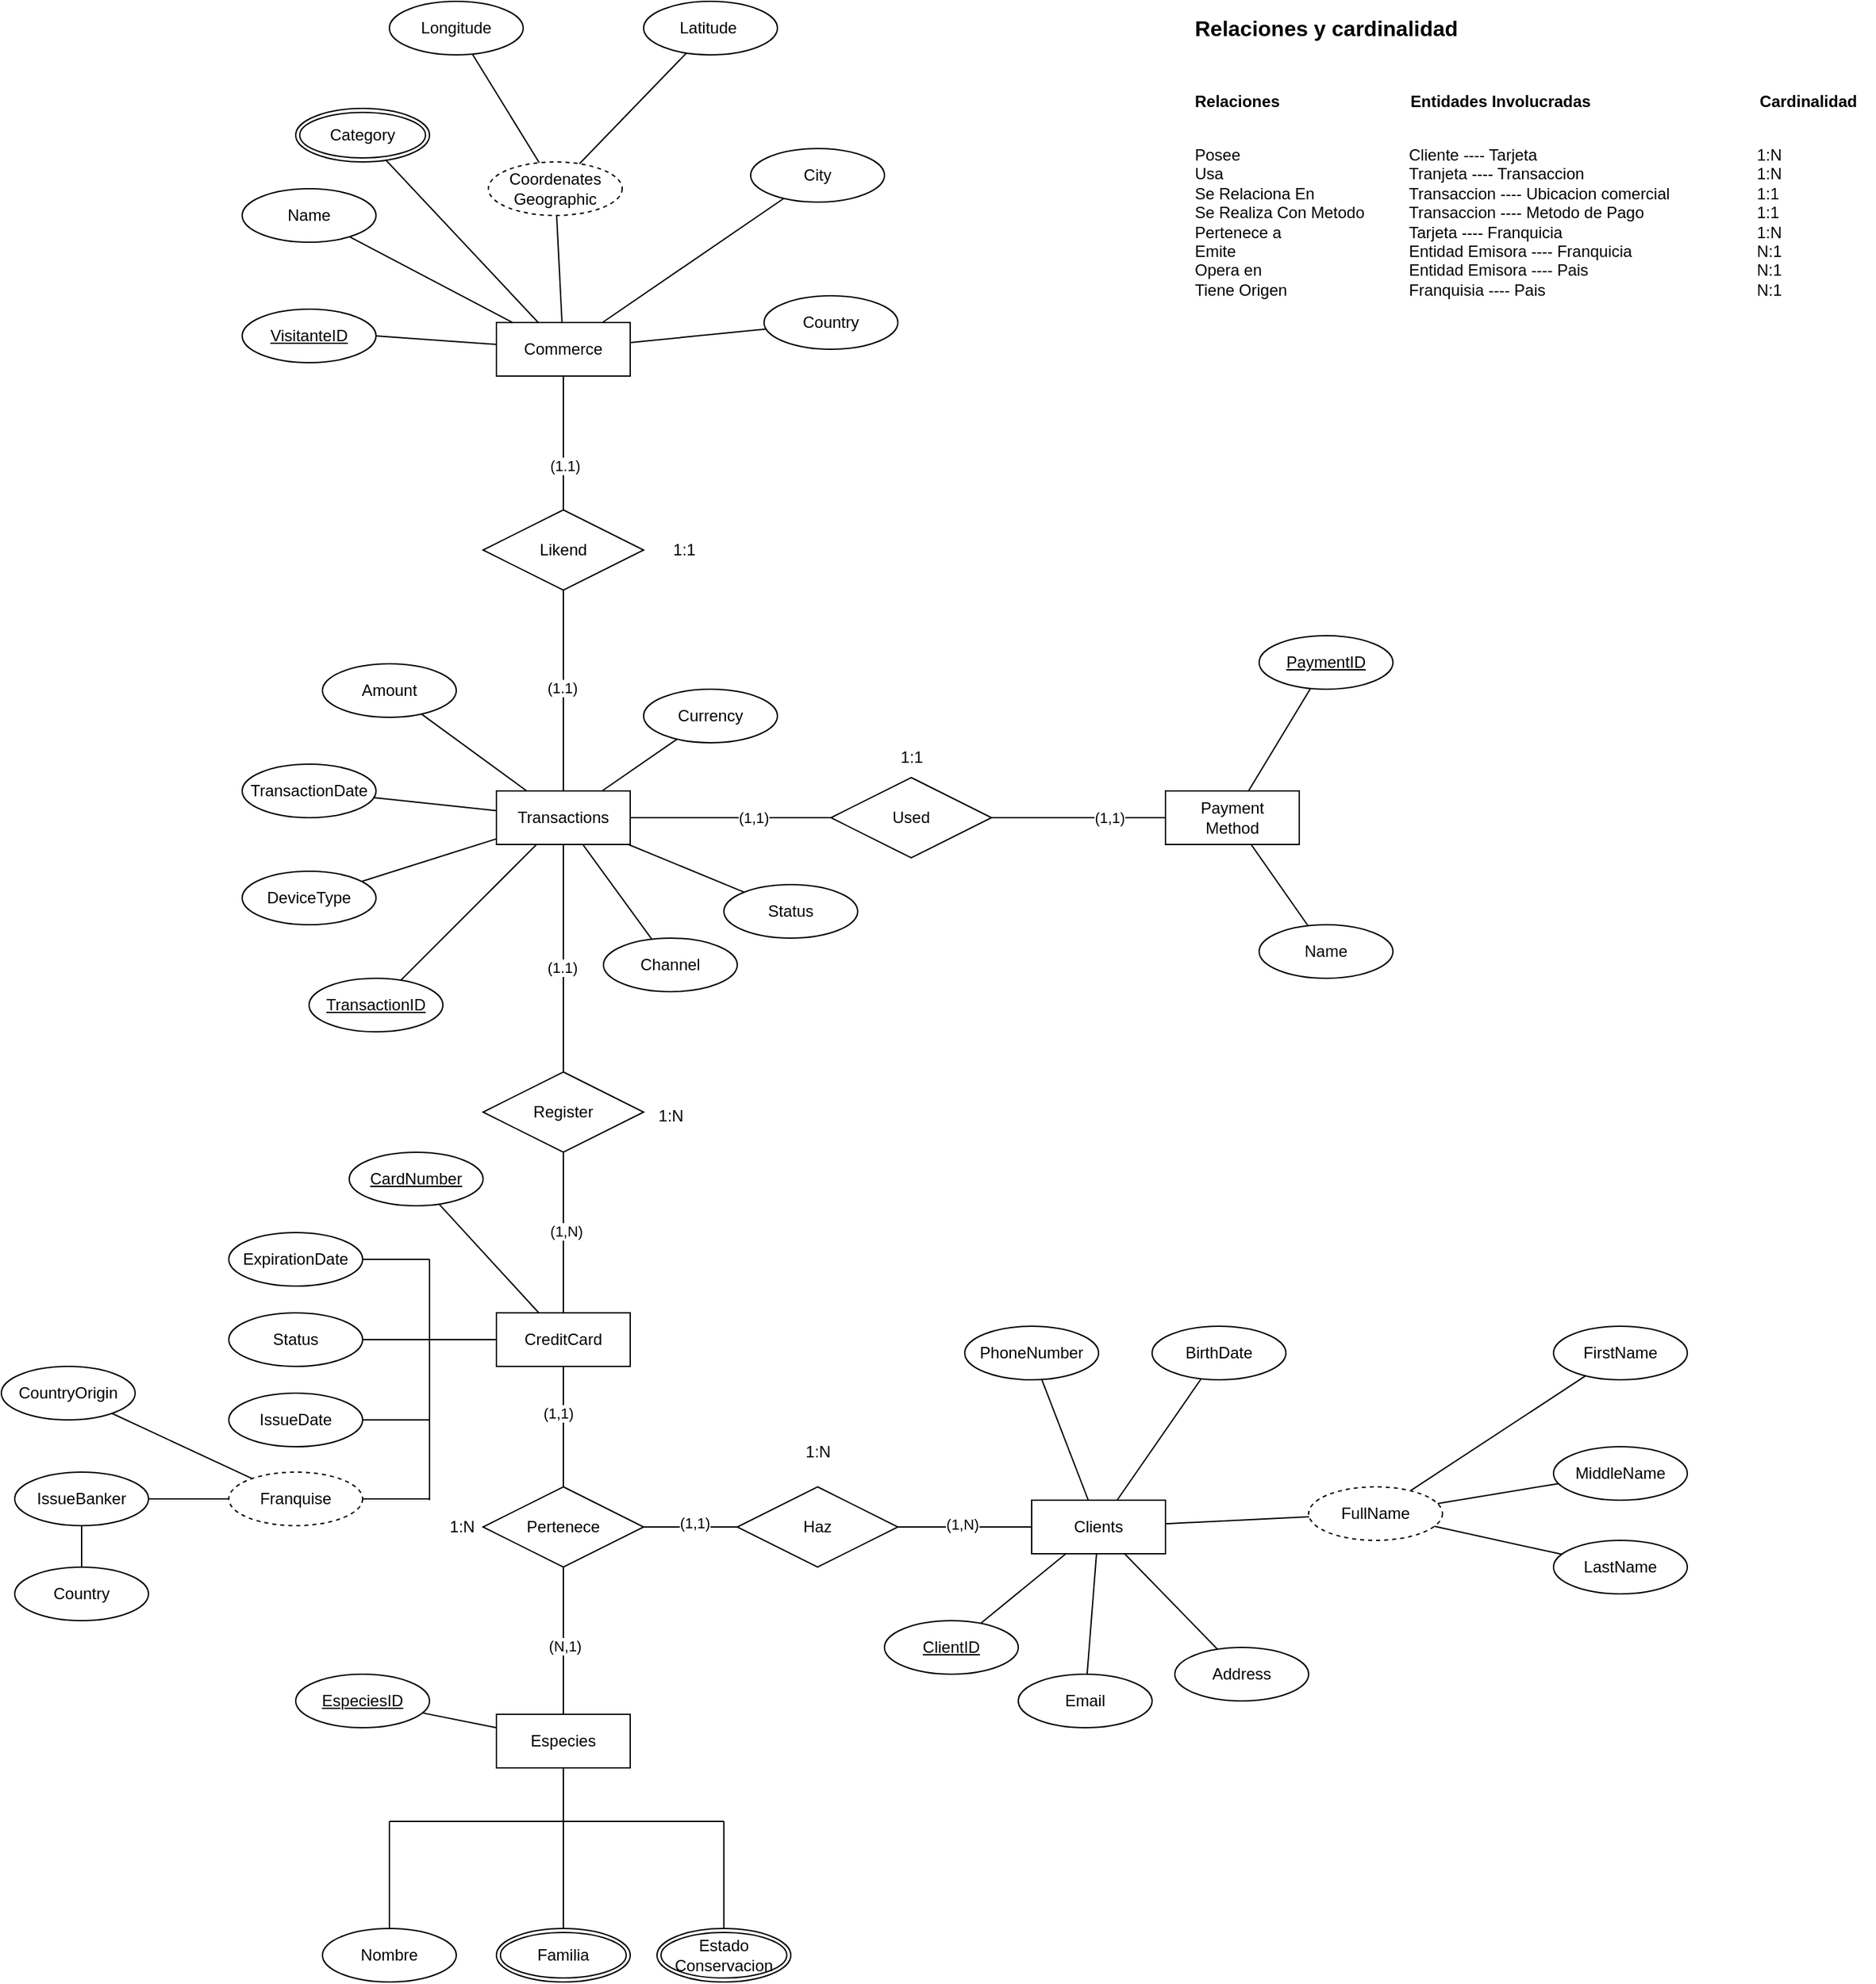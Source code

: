 <mxfile version="26.2.15">
  <diagram name="Página-1" id="pvN_0EvtgAqNb8B4kzuM">
    <mxGraphModel dx="2123" dy="2216" grid="1" gridSize="10" guides="1" tooltips="1" connect="1" arrows="1" fold="1" page="1" pageScale="1" pageWidth="827" pageHeight="1169" math="0" shadow="0">
      <root>
        <mxCell id="0" />
        <mxCell id="1" parent="0" />
        <mxCell id="Au9cR5PiETBHPgvoxRau-1" value="Commerce" style="whiteSpace=wrap;html=1;align=center;" vertex="1" parent="1">
          <mxGeometry x="320" y="310" width="100" height="40" as="geometry" />
        </mxCell>
        <mxCell id="Au9cR5PiETBHPgvoxRau-2" value="City" style="ellipse;whiteSpace=wrap;html=1;align=center;" vertex="1" parent="1">
          <mxGeometry x="510" y="180" width="100" height="40" as="geometry" />
        </mxCell>
        <mxCell id="Au9cR5PiETBHPgvoxRau-3" value="Country" style="ellipse;whiteSpace=wrap;html=1;align=center;" vertex="1" parent="1">
          <mxGeometry x="520" y="290" width="100" height="40" as="geometry" />
        </mxCell>
        <mxCell id="Au9cR5PiETBHPgvoxRau-5" value="VisitanteID" style="ellipse;whiteSpace=wrap;html=1;align=center;fontStyle=4;" vertex="1" parent="1">
          <mxGeometry x="130" y="300" width="100" height="40" as="geometry" />
        </mxCell>
        <mxCell id="Au9cR5PiETBHPgvoxRau-6" value="Name" style="ellipse;whiteSpace=wrap;html=1;align=center;" vertex="1" parent="1">
          <mxGeometry x="130" y="210" width="100" height="40" as="geometry" />
        </mxCell>
        <mxCell id="Au9cR5PiETBHPgvoxRau-7" value="Latitude&amp;nbsp;" style="ellipse;whiteSpace=wrap;html=1;align=center;" vertex="1" parent="1">
          <mxGeometry x="430" y="70" width="100" height="40" as="geometry" />
        </mxCell>
        <mxCell id="Au9cR5PiETBHPgvoxRau-8" value="Longitude" style="ellipse;whiteSpace=wrap;html=1;align=center;" vertex="1" parent="1">
          <mxGeometry x="240" y="70" width="100" height="40" as="geometry" />
        </mxCell>
        <mxCell id="Au9cR5PiETBHPgvoxRau-9" value="Coordenates&lt;div&gt;Geographic&lt;/div&gt;" style="ellipse;whiteSpace=wrap;html=1;align=center;dashed=1;" vertex="1" parent="1">
          <mxGeometry x="314" y="190" width="100" height="40" as="geometry" />
        </mxCell>
        <mxCell id="Au9cR5PiETBHPgvoxRau-10" value="" style="endArrow=none;html=1;rounded=0;" edge="1" parent="1" source="Au9cR5PiETBHPgvoxRau-6" target="Au9cR5PiETBHPgvoxRau-1">
          <mxGeometry relative="1" as="geometry">
            <mxPoint x="270" y="250" as="sourcePoint" />
            <mxPoint x="430" y="250" as="targetPoint" />
          </mxGeometry>
        </mxCell>
        <mxCell id="Au9cR5PiETBHPgvoxRau-11" value="" style="endArrow=none;html=1;rounded=0;" edge="1" parent="1" source="Au9cR5PiETBHPgvoxRau-7" target="Au9cR5PiETBHPgvoxRau-9">
          <mxGeometry relative="1" as="geometry">
            <mxPoint x="240" y="240" as="sourcePoint" />
            <mxPoint x="330" y="320" as="targetPoint" />
          </mxGeometry>
        </mxCell>
        <mxCell id="Au9cR5PiETBHPgvoxRau-12" value="" style="endArrow=none;html=1;rounded=0;" edge="1" parent="1" source="Au9cR5PiETBHPgvoxRau-8" target="Au9cR5PiETBHPgvoxRau-9">
          <mxGeometry relative="1" as="geometry">
            <mxPoint x="250" y="250" as="sourcePoint" />
            <mxPoint x="340" y="330" as="targetPoint" />
          </mxGeometry>
        </mxCell>
        <mxCell id="Au9cR5PiETBHPgvoxRau-13" value="" style="endArrow=none;html=1;rounded=0;exitX=1;exitY=0.5;exitDx=0;exitDy=0;" edge="1" parent="1" source="Au9cR5PiETBHPgvoxRau-5" target="Au9cR5PiETBHPgvoxRau-1">
          <mxGeometry relative="1" as="geometry">
            <mxPoint x="260" y="260" as="sourcePoint" />
            <mxPoint x="350" y="340" as="targetPoint" />
          </mxGeometry>
        </mxCell>
        <mxCell id="Au9cR5PiETBHPgvoxRau-16" value="" style="endArrow=none;html=1;rounded=0;" edge="1" parent="1" source="Au9cR5PiETBHPgvoxRau-9" target="Au9cR5PiETBHPgvoxRau-1">
          <mxGeometry relative="1" as="geometry">
            <mxPoint x="320" y="250" as="sourcePoint" />
            <mxPoint x="480" y="250" as="targetPoint" />
          </mxGeometry>
        </mxCell>
        <mxCell id="Au9cR5PiETBHPgvoxRau-17" value="" style="endArrow=none;html=1;rounded=0;" edge="1" parent="1" source="Au9cR5PiETBHPgvoxRau-1" target="Au9cR5PiETBHPgvoxRau-2">
          <mxGeometry relative="1" as="geometry">
            <mxPoint x="320" y="250" as="sourcePoint" />
            <mxPoint x="480" y="250" as="targetPoint" />
          </mxGeometry>
        </mxCell>
        <mxCell id="Au9cR5PiETBHPgvoxRau-19" value="" style="endArrow=none;html=1;rounded=0;" edge="1" parent="1" source="Au9cR5PiETBHPgvoxRau-1" target="Au9cR5PiETBHPgvoxRau-3">
          <mxGeometry relative="1" as="geometry">
            <mxPoint x="320" y="250" as="sourcePoint" />
            <mxPoint x="480" y="250" as="targetPoint" />
          </mxGeometry>
        </mxCell>
        <mxCell id="Au9cR5PiETBHPgvoxRau-20" value="Likend" style="shape=rhombus;perimeter=rhombusPerimeter;whiteSpace=wrap;html=1;align=center;" vertex="1" parent="1">
          <mxGeometry x="310" y="450" width="120" height="60" as="geometry" />
        </mxCell>
        <mxCell id="Au9cR5PiETBHPgvoxRau-21" value="" style="endArrow=none;html=1;rounded=0;" edge="1" parent="1" source="Au9cR5PiETBHPgvoxRau-1" target="Au9cR5PiETBHPgvoxRau-20">
          <mxGeometry relative="1" as="geometry">
            <mxPoint x="280" y="460" as="sourcePoint" />
            <mxPoint x="440" y="460" as="targetPoint" />
          </mxGeometry>
        </mxCell>
        <mxCell id="Au9cR5PiETBHPgvoxRau-22" value="(1.1)" style="edgeLabel;html=1;align=center;verticalAlign=middle;resizable=0;points=[];" vertex="1" connectable="0" parent="Au9cR5PiETBHPgvoxRau-21">
          <mxGeometry x="0.34" y="1" relative="1" as="geometry">
            <mxPoint as="offset" />
          </mxGeometry>
        </mxCell>
        <mxCell id="Au9cR5PiETBHPgvoxRau-23" value="1:1" style="text;html=1;align=center;verticalAlign=middle;resizable=0;points=[];autosize=1;strokeColor=none;fillColor=none;" vertex="1" parent="1">
          <mxGeometry x="440" y="465" width="40" height="30" as="geometry" />
        </mxCell>
        <mxCell id="Au9cR5PiETBHPgvoxRau-24" value="Transactions" style="whiteSpace=wrap;html=1;align=center;" vertex="1" parent="1">
          <mxGeometry x="320" y="660" width="100" height="40" as="geometry" />
        </mxCell>
        <mxCell id="Au9cR5PiETBHPgvoxRau-26" value="" style="endArrow=none;html=1;rounded=0;" edge="1" parent="1" source="Au9cR5PiETBHPgvoxRau-20" target="Au9cR5PiETBHPgvoxRau-24">
          <mxGeometry relative="1" as="geometry">
            <mxPoint x="280" y="670" as="sourcePoint" />
            <mxPoint x="440" y="670" as="targetPoint" />
          </mxGeometry>
        </mxCell>
        <mxCell id="Au9cR5PiETBHPgvoxRau-44" value="(1.1)" style="edgeLabel;html=1;align=center;verticalAlign=middle;resizable=0;points=[];" vertex="1" connectable="0" parent="Au9cR5PiETBHPgvoxRau-26">
          <mxGeometry x="-0.036" y="-1" relative="1" as="geometry">
            <mxPoint as="offset" />
          </mxGeometry>
        </mxCell>
        <mxCell id="Au9cR5PiETBHPgvoxRau-27" value="Amount" style="ellipse;whiteSpace=wrap;html=1;align=center;" vertex="1" parent="1">
          <mxGeometry x="190" y="565" width="100" height="40" as="geometry" />
        </mxCell>
        <mxCell id="Au9cR5PiETBHPgvoxRau-28" value="Currency" style="ellipse;whiteSpace=wrap;html=1;align=center;" vertex="1" parent="1">
          <mxGeometry x="430" y="584" width="100" height="40" as="geometry" />
        </mxCell>
        <mxCell id="Au9cR5PiETBHPgvoxRau-29" value="TransactionDate" style="ellipse;whiteSpace=wrap;html=1;align=center;" vertex="1" parent="1">
          <mxGeometry x="130" y="640" width="100" height="40" as="geometry" />
        </mxCell>
        <mxCell id="Au9cR5PiETBHPgvoxRau-31" value="Channel" style="ellipse;whiteSpace=wrap;html=1;align=center;" vertex="1" parent="1">
          <mxGeometry x="400" y="770" width="100" height="40" as="geometry" />
        </mxCell>
        <mxCell id="Au9cR5PiETBHPgvoxRau-32" value="Status" style="ellipse;whiteSpace=wrap;html=1;align=center;" vertex="1" parent="1">
          <mxGeometry x="490" y="730" width="100" height="40" as="geometry" />
        </mxCell>
        <mxCell id="Au9cR5PiETBHPgvoxRau-33" value="DeviceType" style="ellipse;whiteSpace=wrap;html=1;align=center;" vertex="1" parent="1">
          <mxGeometry x="130" y="720" width="100" height="40" as="geometry" />
        </mxCell>
        <mxCell id="Au9cR5PiETBHPgvoxRau-34" value="TransactionID" style="ellipse;whiteSpace=wrap;html=1;align=center;fontStyle=4;" vertex="1" parent="1">
          <mxGeometry x="180" y="800" width="100" height="40" as="geometry" />
        </mxCell>
        <mxCell id="Au9cR5PiETBHPgvoxRau-35" value="" style="endArrow=none;html=1;rounded=0;" edge="1" parent="1" source="Au9cR5PiETBHPgvoxRau-27" target="Au9cR5PiETBHPgvoxRau-24">
          <mxGeometry relative="1" as="geometry">
            <mxPoint x="250" y="900" as="sourcePoint" />
            <mxPoint x="410" y="900" as="targetPoint" />
          </mxGeometry>
        </mxCell>
        <mxCell id="Au9cR5PiETBHPgvoxRau-36" value="" style="endArrow=none;html=1;rounded=0;" edge="1" parent="1" source="Au9cR5PiETBHPgvoxRau-29" target="Au9cR5PiETBHPgvoxRau-24">
          <mxGeometry relative="1" as="geometry">
            <mxPoint x="250" y="900" as="sourcePoint" />
            <mxPoint x="410" y="900" as="targetPoint" />
          </mxGeometry>
        </mxCell>
        <mxCell id="Au9cR5PiETBHPgvoxRau-37" value="" style="endArrow=none;html=1;rounded=0;" edge="1" parent="1" source="Au9cR5PiETBHPgvoxRau-33" target="Au9cR5PiETBHPgvoxRau-24">
          <mxGeometry relative="1" as="geometry">
            <mxPoint x="250" y="900" as="sourcePoint" />
            <mxPoint x="410" y="900" as="targetPoint" />
          </mxGeometry>
        </mxCell>
        <mxCell id="Au9cR5PiETBHPgvoxRau-38" value="" style="endArrow=none;html=1;rounded=0;" edge="1" parent="1" source="Au9cR5PiETBHPgvoxRau-34" target="Au9cR5PiETBHPgvoxRau-24">
          <mxGeometry relative="1" as="geometry">
            <mxPoint x="250" y="900" as="sourcePoint" />
            <mxPoint x="410" y="900" as="targetPoint" />
          </mxGeometry>
        </mxCell>
        <mxCell id="Au9cR5PiETBHPgvoxRau-39" value="" style="endArrow=none;html=1;rounded=0;" edge="1" parent="1" source="Au9cR5PiETBHPgvoxRau-28" target="Au9cR5PiETBHPgvoxRau-24">
          <mxGeometry relative="1" as="geometry">
            <mxPoint x="250" y="900" as="sourcePoint" />
            <mxPoint x="395" y="690" as="targetPoint" />
          </mxGeometry>
        </mxCell>
        <mxCell id="Au9cR5PiETBHPgvoxRau-40" value="" style="endArrow=none;html=1;rounded=0;" edge="1" parent="1" source="Au9cR5PiETBHPgvoxRau-31" target="Au9cR5PiETBHPgvoxRau-24">
          <mxGeometry relative="1" as="geometry">
            <mxPoint x="250" y="900" as="sourcePoint" />
            <mxPoint x="410" y="900" as="targetPoint" />
          </mxGeometry>
        </mxCell>
        <mxCell id="Au9cR5PiETBHPgvoxRau-41" value="" style="endArrow=none;html=1;rounded=0;" edge="1" parent="1" source="Au9cR5PiETBHPgvoxRau-24" target="Au9cR5PiETBHPgvoxRau-32">
          <mxGeometry relative="1" as="geometry">
            <mxPoint x="250" y="900" as="sourcePoint" />
            <mxPoint x="410" y="900" as="targetPoint" />
          </mxGeometry>
        </mxCell>
        <mxCell id="Au9cR5PiETBHPgvoxRau-42" value="Category" style="ellipse;shape=doubleEllipse;margin=3;whiteSpace=wrap;html=1;align=center;" vertex="1" parent="1">
          <mxGeometry x="170" y="150" width="100" height="40" as="geometry" />
        </mxCell>
        <mxCell id="Au9cR5PiETBHPgvoxRau-43" value="" style="endArrow=none;html=1;rounded=0;" edge="1" parent="1" source="Au9cR5PiETBHPgvoxRau-42" target="Au9cR5PiETBHPgvoxRau-1">
          <mxGeometry relative="1" as="geometry">
            <mxPoint x="260" y="440" as="sourcePoint" />
            <mxPoint x="420" y="440" as="targetPoint" />
          </mxGeometry>
        </mxCell>
        <mxCell id="Au9cR5PiETBHPgvoxRau-45" value="Register" style="shape=rhombus;perimeter=rhombusPerimeter;whiteSpace=wrap;html=1;align=center;" vertex="1" parent="1">
          <mxGeometry x="310" y="870" width="120" height="60" as="geometry" />
        </mxCell>
        <mxCell id="Au9cR5PiETBHPgvoxRau-46" value="" style="endArrow=none;html=1;rounded=0;" edge="1" parent="1" source="Au9cR5PiETBHPgvoxRau-24" target="Au9cR5PiETBHPgvoxRau-45">
          <mxGeometry relative="1" as="geometry">
            <mxPoint x="280" y="940" as="sourcePoint" />
            <mxPoint x="440" y="940" as="targetPoint" />
          </mxGeometry>
        </mxCell>
        <mxCell id="Au9cR5PiETBHPgvoxRau-47" value="(1.1)" style="edgeLabel;html=1;align=center;verticalAlign=middle;resizable=0;points=[];" vertex="1" connectable="0" parent="Au9cR5PiETBHPgvoxRau-46">
          <mxGeometry x="0.078" y="-1" relative="1" as="geometry">
            <mxPoint as="offset" />
          </mxGeometry>
        </mxCell>
        <mxCell id="Au9cR5PiETBHPgvoxRau-48" value="1:N" style="text;html=1;align=center;verticalAlign=middle;resizable=0;points=[];autosize=1;strokeColor=none;fillColor=none;" vertex="1" parent="1">
          <mxGeometry x="430" y="888" width="40" height="30" as="geometry" />
        </mxCell>
        <mxCell id="Au9cR5PiETBHPgvoxRau-49" value="CreditCard" style="whiteSpace=wrap;html=1;align=center;" vertex="1" parent="1">
          <mxGeometry x="320" y="1050" width="100" height="40" as="geometry" />
        </mxCell>
        <mxCell id="Au9cR5PiETBHPgvoxRau-50" value="" style="endArrow=none;html=1;rounded=0;" edge="1" parent="1" source="Au9cR5PiETBHPgvoxRau-45" target="Au9cR5PiETBHPgvoxRau-49">
          <mxGeometry relative="1" as="geometry">
            <mxPoint x="300" y="1070" as="sourcePoint" />
            <mxPoint x="460" y="1070" as="targetPoint" />
          </mxGeometry>
        </mxCell>
        <mxCell id="Au9cR5PiETBHPgvoxRau-51" value="(1,N)" style="edgeLabel;html=1;align=center;verticalAlign=middle;resizable=0;points=[];" vertex="1" connectable="0" parent="Au9cR5PiETBHPgvoxRau-50">
          <mxGeometry x="-0.026" y="2" relative="1" as="geometry">
            <mxPoint as="offset" />
          </mxGeometry>
        </mxCell>
        <mxCell id="Au9cR5PiETBHPgvoxRau-52" value="" style="endArrow=none;html=1;rounded=0;" edge="1" parent="1" source="Au9cR5PiETBHPgvoxRau-49" target="Au9cR5PiETBHPgvoxRau-54">
          <mxGeometry relative="1" as="geometry">
            <mxPoint x="200" y="1110" as="sourcePoint" />
            <mxPoint x="360" y="1110" as="targetPoint" />
          </mxGeometry>
        </mxCell>
        <mxCell id="Au9cR5PiETBHPgvoxRau-53" value="IssueDate" style="ellipse;whiteSpace=wrap;html=1;align=center;" vertex="1" parent="1">
          <mxGeometry x="120" y="1110" width="100" height="40" as="geometry" />
        </mxCell>
        <mxCell id="Au9cR5PiETBHPgvoxRau-54" value="Status" style="ellipse;whiteSpace=wrap;html=1;align=center;" vertex="1" parent="1">
          <mxGeometry x="120" y="1050" width="100" height="40" as="geometry" />
        </mxCell>
        <mxCell id="Au9cR5PiETBHPgvoxRau-55" value="ExpirationDate" style="ellipse;whiteSpace=wrap;html=1;align=center;" vertex="1" parent="1">
          <mxGeometry x="120" y="990" width="100" height="40" as="geometry" />
        </mxCell>
        <mxCell id="Au9cR5PiETBHPgvoxRau-56" value="Franquise" style="ellipse;whiteSpace=wrap;html=1;align=center;dashed=1;" vertex="1" parent="1">
          <mxGeometry x="120" y="1169" width="100" height="40" as="geometry" />
        </mxCell>
        <mxCell id="Au9cR5PiETBHPgvoxRau-57" value="" style="endArrow=none;html=1;rounded=0;exitX=1;exitY=0.5;exitDx=0;exitDy=0;" edge="1" parent="1" source="Au9cR5PiETBHPgvoxRau-53">
          <mxGeometry relative="1" as="geometry">
            <mxPoint x="140" y="1140" as="sourcePoint" />
            <mxPoint x="270" y="1130" as="targetPoint" />
          </mxGeometry>
        </mxCell>
        <mxCell id="Au9cR5PiETBHPgvoxRau-58" value="" style="endArrow=none;html=1;rounded=0;" edge="1" parent="1">
          <mxGeometry relative="1" as="geometry">
            <mxPoint x="270" y="1190" as="sourcePoint" />
            <mxPoint x="270" y="1010" as="targetPoint" />
          </mxGeometry>
        </mxCell>
        <mxCell id="Au9cR5PiETBHPgvoxRau-59" value="" style="endArrow=none;html=1;rounded=0;exitX=1;exitY=0.5;exitDx=0;exitDy=0;" edge="1" parent="1" source="Au9cR5PiETBHPgvoxRau-56">
          <mxGeometry relative="1" as="geometry">
            <mxPoint x="140" y="1140" as="sourcePoint" />
            <mxPoint x="270" y="1189" as="targetPoint" />
          </mxGeometry>
        </mxCell>
        <mxCell id="Au9cR5PiETBHPgvoxRau-61" value="" style="endArrow=none;html=1;rounded=0;" edge="1" parent="1">
          <mxGeometry relative="1" as="geometry">
            <mxPoint x="220" y="1010" as="sourcePoint" />
            <mxPoint x="270" y="1010" as="targetPoint" />
          </mxGeometry>
        </mxCell>
        <mxCell id="Au9cR5PiETBHPgvoxRau-62" value="CountryOrigin" style="ellipse;whiteSpace=wrap;html=1;align=center;" vertex="1" parent="1">
          <mxGeometry x="-50" y="1090" width="100" height="40" as="geometry" />
        </mxCell>
        <mxCell id="Au9cR5PiETBHPgvoxRau-63" value="IssueBanker" style="ellipse;whiteSpace=wrap;html=1;align=center;" vertex="1" parent="1">
          <mxGeometry x="-40" y="1169" width="100" height="40" as="geometry" />
        </mxCell>
        <mxCell id="Au9cR5PiETBHPgvoxRau-64" value="Country" style="ellipse;whiteSpace=wrap;html=1;align=center;" vertex="1" parent="1">
          <mxGeometry x="-40" y="1240" width="100" height="40" as="geometry" />
        </mxCell>
        <mxCell id="Au9cR5PiETBHPgvoxRau-65" value="" style="endArrow=none;html=1;rounded=0;" edge="1" parent="1" source="Au9cR5PiETBHPgvoxRau-63" target="Au9cR5PiETBHPgvoxRau-56">
          <mxGeometry relative="1" as="geometry">
            <mxPoint x="10" y="1140" as="sourcePoint" />
            <mxPoint x="170" y="1140" as="targetPoint" />
          </mxGeometry>
        </mxCell>
        <mxCell id="Au9cR5PiETBHPgvoxRau-66" value="" style="endArrow=none;html=1;rounded=0;" edge="1" parent="1" source="Au9cR5PiETBHPgvoxRau-62" target="Au9cR5PiETBHPgvoxRau-56">
          <mxGeometry relative="1" as="geometry">
            <mxPoint x="10" y="1140" as="sourcePoint" />
            <mxPoint x="170" y="1140" as="targetPoint" />
          </mxGeometry>
        </mxCell>
        <mxCell id="Au9cR5PiETBHPgvoxRau-67" value="" style="endArrow=none;html=1;rounded=0;" edge="1" parent="1" source="Au9cR5PiETBHPgvoxRau-63" target="Au9cR5PiETBHPgvoxRau-64">
          <mxGeometry relative="1" as="geometry">
            <mxPoint x="10" y="1140" as="sourcePoint" />
            <mxPoint x="170" y="1140" as="targetPoint" />
          </mxGeometry>
        </mxCell>
        <mxCell id="Au9cR5PiETBHPgvoxRau-68" value="CardNumber" style="ellipse;whiteSpace=wrap;html=1;align=center;fontStyle=4;" vertex="1" parent="1">
          <mxGeometry x="210" y="930" width="100" height="40" as="geometry" />
        </mxCell>
        <mxCell id="Au9cR5PiETBHPgvoxRau-69" value="" style="endArrow=none;html=1;rounded=0;" edge="1" parent="1" source="Au9cR5PiETBHPgvoxRau-68" target="Au9cR5PiETBHPgvoxRau-49">
          <mxGeometry relative="1" as="geometry">
            <mxPoint x="310" y="1120" as="sourcePoint" />
            <mxPoint x="470" y="1120" as="targetPoint" />
          </mxGeometry>
        </mxCell>
        <mxCell id="Au9cR5PiETBHPgvoxRau-70" value="Pertenece" style="shape=rhombus;perimeter=rhombusPerimeter;whiteSpace=wrap;html=1;align=center;" vertex="1" parent="1">
          <mxGeometry x="310" y="1180" width="120" height="60" as="geometry" />
        </mxCell>
        <mxCell id="Au9cR5PiETBHPgvoxRau-71" value="" style="endArrow=none;html=1;rounded=0;" edge="1" parent="1" source="Au9cR5PiETBHPgvoxRau-49" target="Au9cR5PiETBHPgvoxRau-70">
          <mxGeometry relative="1" as="geometry">
            <mxPoint x="300" y="1130" as="sourcePoint" />
            <mxPoint x="460" y="1130" as="targetPoint" />
          </mxGeometry>
        </mxCell>
        <mxCell id="Au9cR5PiETBHPgvoxRau-74" value="(1,1)" style="edgeLabel;html=1;align=center;verticalAlign=middle;resizable=0;points=[];" vertex="1" connectable="0" parent="Au9cR5PiETBHPgvoxRau-71">
          <mxGeometry x="-0.22" y="-4" relative="1" as="geometry">
            <mxPoint as="offset" />
          </mxGeometry>
        </mxCell>
        <mxCell id="Au9cR5PiETBHPgvoxRau-72" value="" style="endArrow=none;html=1;rounded=0;" edge="1" parent="1" source="Au9cR5PiETBHPgvoxRau-70" target="Au9cR5PiETBHPgvoxRau-73">
          <mxGeometry relative="1" as="geometry">
            <mxPoint x="300" y="1130" as="sourcePoint" />
            <mxPoint x="460" y="1130" as="targetPoint" />
          </mxGeometry>
        </mxCell>
        <mxCell id="Au9cR5PiETBHPgvoxRau-75" value="(N,1)" style="edgeLabel;html=1;align=center;verticalAlign=middle;resizable=0;points=[];" vertex="1" connectable="0" parent="Au9cR5PiETBHPgvoxRau-72">
          <mxGeometry x="0.063" y="1" relative="1" as="geometry">
            <mxPoint as="offset" />
          </mxGeometry>
        </mxCell>
        <mxCell id="Au9cR5PiETBHPgvoxRau-73" value="Especies" style="whiteSpace=wrap;html=1;align=center;" vertex="1" parent="1">
          <mxGeometry x="320" y="1350" width="100" height="40" as="geometry" />
        </mxCell>
        <mxCell id="Au9cR5PiETBHPgvoxRau-76" value="1:N" style="text;html=1;align=center;verticalAlign=middle;resizable=0;points=[];autosize=1;strokeColor=none;fillColor=none;" vertex="1" parent="1">
          <mxGeometry x="274" y="1195" width="40" height="30" as="geometry" />
        </mxCell>
        <mxCell id="Au9cR5PiETBHPgvoxRau-77" value="EspeciesID" style="ellipse;whiteSpace=wrap;html=1;align=center;fontStyle=4;" vertex="1" parent="1">
          <mxGeometry x="170" y="1320" width="100" height="40" as="geometry" />
        </mxCell>
        <mxCell id="Au9cR5PiETBHPgvoxRau-78" value="" style="endArrow=none;html=1;rounded=0;" edge="1" parent="1" source="Au9cR5PiETBHPgvoxRau-77" target="Au9cR5PiETBHPgvoxRau-73">
          <mxGeometry relative="1" as="geometry">
            <mxPoint x="330" y="1380" as="sourcePoint" />
            <mxPoint x="360" y="1360" as="targetPoint" />
          </mxGeometry>
        </mxCell>
        <mxCell id="Au9cR5PiETBHPgvoxRau-79" value="" style="endArrow=none;html=1;rounded=0;" edge="1" parent="1">
          <mxGeometry relative="1" as="geometry">
            <mxPoint x="240" y="1430" as="sourcePoint" />
            <mxPoint x="490" y="1430" as="targetPoint" />
          </mxGeometry>
        </mxCell>
        <mxCell id="Au9cR5PiETBHPgvoxRau-82" value="" style="endArrow=none;html=1;rounded=0;" edge="1" parent="1">
          <mxGeometry relative="1" as="geometry">
            <mxPoint x="240" y="1510" as="sourcePoint" />
            <mxPoint x="240" y="1430" as="targetPoint" />
          </mxGeometry>
        </mxCell>
        <mxCell id="Au9cR5PiETBHPgvoxRau-84" value="Nombre" style="ellipse;whiteSpace=wrap;html=1;align=center;" vertex="1" parent="1">
          <mxGeometry x="190" y="1510" width="100" height="40" as="geometry" />
        </mxCell>
        <mxCell id="Au9cR5PiETBHPgvoxRau-85" value="Familia" style="ellipse;shape=doubleEllipse;margin=3;whiteSpace=wrap;html=1;align=center;" vertex="1" parent="1">
          <mxGeometry x="320" y="1510" width="100" height="40" as="geometry" />
        </mxCell>
        <mxCell id="Au9cR5PiETBHPgvoxRau-88" value="Estado&lt;br&gt;Conservacion" style="ellipse;shape=doubleEllipse;margin=3;whiteSpace=wrap;html=1;align=center;" vertex="1" parent="1">
          <mxGeometry x="440" y="1510" width="100" height="40" as="geometry" />
        </mxCell>
        <mxCell id="Au9cR5PiETBHPgvoxRau-89" value="" style="endArrow=none;html=1;rounded=0;" edge="1" parent="1" source="Au9cR5PiETBHPgvoxRau-88">
          <mxGeometry relative="1" as="geometry">
            <mxPoint x="290" y="1380" as="sourcePoint" />
            <mxPoint x="490" y="1430" as="targetPoint" />
          </mxGeometry>
        </mxCell>
        <mxCell id="Au9cR5PiETBHPgvoxRau-90" value="" style="endArrow=none;html=1;rounded=0;" edge="1" parent="1" source="Au9cR5PiETBHPgvoxRau-85" target="Au9cR5PiETBHPgvoxRau-73">
          <mxGeometry relative="1" as="geometry">
            <mxPoint x="410" y="1500" as="sourcePoint" />
            <mxPoint x="450" y="1380" as="targetPoint" />
          </mxGeometry>
        </mxCell>
        <mxCell id="Au9cR5PiETBHPgvoxRau-91" value="Haz" style="shape=rhombus;perimeter=rhombusPerimeter;whiteSpace=wrap;html=1;align=center;" vertex="1" parent="1">
          <mxGeometry x="500" y="1180" width="120" height="60" as="geometry" />
        </mxCell>
        <mxCell id="Au9cR5PiETBHPgvoxRau-92" value="" style="endArrow=none;html=1;rounded=0;" edge="1" parent="1" source="Au9cR5PiETBHPgvoxRau-70" target="Au9cR5PiETBHPgvoxRau-91">
          <mxGeometry relative="1" as="geometry">
            <mxPoint x="430" y="1220" as="sourcePoint" />
            <mxPoint x="590" y="1220" as="targetPoint" />
          </mxGeometry>
        </mxCell>
        <mxCell id="Au9cR5PiETBHPgvoxRau-113" value="(1,1)" style="edgeLabel;html=1;align=center;verticalAlign=middle;resizable=0;points=[];" vertex="1" connectable="0" parent="Au9cR5PiETBHPgvoxRau-92">
          <mxGeometry x="0.07" y="3" relative="1" as="geometry">
            <mxPoint as="offset" />
          </mxGeometry>
        </mxCell>
        <mxCell id="Au9cR5PiETBHPgvoxRau-93" value="Clients" style="whiteSpace=wrap;html=1;align=center;" vertex="1" parent="1">
          <mxGeometry x="720" y="1190" width="100" height="40" as="geometry" />
        </mxCell>
        <mxCell id="Au9cR5PiETBHPgvoxRau-94" value="" style="endArrow=none;html=1;rounded=0;" edge="1" parent="1" source="Au9cR5PiETBHPgvoxRau-91" target="Au9cR5PiETBHPgvoxRau-93">
          <mxGeometry relative="1" as="geometry">
            <mxPoint x="590" y="1220" as="sourcePoint" />
            <mxPoint x="750" y="1220" as="targetPoint" />
          </mxGeometry>
        </mxCell>
        <mxCell id="Au9cR5PiETBHPgvoxRau-114" value="(1,N)" style="edgeLabel;html=1;align=center;verticalAlign=middle;resizable=0;points=[];" vertex="1" connectable="0" parent="Au9cR5PiETBHPgvoxRau-94">
          <mxGeometry x="-0.051" y="2" relative="1" as="geometry">
            <mxPoint as="offset" />
          </mxGeometry>
        </mxCell>
        <mxCell id="Au9cR5PiETBHPgvoxRau-95" value="Address" style="ellipse;whiteSpace=wrap;html=1;align=center;" vertex="1" parent="1">
          <mxGeometry x="827" y="1300" width="100" height="40" as="geometry" />
        </mxCell>
        <mxCell id="Au9cR5PiETBHPgvoxRau-96" value="Email" style="ellipse;whiteSpace=wrap;html=1;align=center;" vertex="1" parent="1">
          <mxGeometry x="710" y="1320" width="100" height="40" as="geometry" />
        </mxCell>
        <mxCell id="Au9cR5PiETBHPgvoxRau-97" value="BirthDate" style="ellipse;whiteSpace=wrap;html=1;align=center;" vertex="1" parent="1">
          <mxGeometry x="810" y="1060" width="100" height="40" as="geometry" />
        </mxCell>
        <mxCell id="Au9cR5PiETBHPgvoxRau-98" value="PhoneNumber" style="ellipse;whiteSpace=wrap;html=1;align=center;" vertex="1" parent="1">
          <mxGeometry x="670" y="1060" width="100" height="40" as="geometry" />
        </mxCell>
        <mxCell id="Au9cR5PiETBHPgvoxRau-99" value="ClientID" style="ellipse;whiteSpace=wrap;html=1;align=center;fontStyle=4;" vertex="1" parent="1">
          <mxGeometry x="610" y="1280" width="100" height="40" as="geometry" />
        </mxCell>
        <mxCell id="Au9cR5PiETBHPgvoxRau-100" value="FullName" style="ellipse;whiteSpace=wrap;html=1;align=center;dashed=1;" vertex="1" parent="1">
          <mxGeometry x="927" y="1180" width="100" height="40" as="geometry" />
        </mxCell>
        <mxCell id="Au9cR5PiETBHPgvoxRau-101" value="FirstName" style="ellipse;whiteSpace=wrap;html=1;align=center;" vertex="1" parent="1">
          <mxGeometry x="1110" y="1060" width="100" height="40" as="geometry" />
        </mxCell>
        <mxCell id="Au9cR5PiETBHPgvoxRau-102" value="MiddleName" style="ellipse;whiteSpace=wrap;html=1;align=center;" vertex="1" parent="1">
          <mxGeometry x="1110" y="1150" width="100" height="40" as="geometry" />
        </mxCell>
        <mxCell id="Au9cR5PiETBHPgvoxRau-103" value="LastName" style="ellipse;whiteSpace=wrap;html=1;align=center;" vertex="1" parent="1">
          <mxGeometry x="1110" y="1220" width="100" height="40" as="geometry" />
        </mxCell>
        <mxCell id="Au9cR5PiETBHPgvoxRau-104" value="" style="endArrow=none;html=1;rounded=0;" edge="1" parent="1" source="Au9cR5PiETBHPgvoxRau-99" target="Au9cR5PiETBHPgvoxRau-93">
          <mxGeometry relative="1" as="geometry">
            <mxPoint x="680" y="1280" as="sourcePoint" />
            <mxPoint x="840" y="1280" as="targetPoint" />
          </mxGeometry>
        </mxCell>
        <mxCell id="Au9cR5PiETBHPgvoxRau-105" value="" style="endArrow=none;html=1;rounded=0;" edge="1" parent="1" source="Au9cR5PiETBHPgvoxRau-96" target="Au9cR5PiETBHPgvoxRau-93">
          <mxGeometry relative="1" as="geometry">
            <mxPoint x="680" y="1280" as="sourcePoint" />
            <mxPoint x="840" y="1280" as="targetPoint" />
          </mxGeometry>
        </mxCell>
        <mxCell id="Au9cR5PiETBHPgvoxRau-106" value="" style="endArrow=none;html=1;rounded=0;" edge="1" parent="1" source="Au9cR5PiETBHPgvoxRau-98" target="Au9cR5PiETBHPgvoxRau-93">
          <mxGeometry relative="1" as="geometry">
            <mxPoint x="680" y="1280" as="sourcePoint" />
            <mxPoint x="840" y="1280" as="targetPoint" />
          </mxGeometry>
        </mxCell>
        <mxCell id="Au9cR5PiETBHPgvoxRau-107" value="" style="endArrow=none;html=1;rounded=0;" edge="1" parent="1" source="Au9cR5PiETBHPgvoxRau-97" target="Au9cR5PiETBHPgvoxRau-93">
          <mxGeometry relative="1" as="geometry">
            <mxPoint x="680" y="1280" as="sourcePoint" />
            <mxPoint x="840" y="1280" as="targetPoint" />
          </mxGeometry>
        </mxCell>
        <mxCell id="Au9cR5PiETBHPgvoxRau-108" value="" style="endArrow=none;html=1;rounded=0;" edge="1" parent="1" source="Au9cR5PiETBHPgvoxRau-93" target="Au9cR5PiETBHPgvoxRau-95">
          <mxGeometry relative="1" as="geometry">
            <mxPoint x="680" y="1280" as="sourcePoint" />
            <mxPoint x="840" y="1280" as="targetPoint" />
          </mxGeometry>
        </mxCell>
        <mxCell id="Au9cR5PiETBHPgvoxRau-109" value="" style="endArrow=none;html=1;rounded=0;" edge="1" parent="1" source="Au9cR5PiETBHPgvoxRau-93" target="Au9cR5PiETBHPgvoxRau-100">
          <mxGeometry relative="1" as="geometry">
            <mxPoint x="820" y="1250" as="sourcePoint" />
            <mxPoint x="980" y="1250" as="targetPoint" />
          </mxGeometry>
        </mxCell>
        <mxCell id="Au9cR5PiETBHPgvoxRau-110" value="" style="endArrow=none;html=1;rounded=0;" edge="1" parent="1" source="Au9cR5PiETBHPgvoxRau-100" target="Au9cR5PiETBHPgvoxRau-103">
          <mxGeometry relative="1" as="geometry">
            <mxPoint x="1000" y="1220" as="sourcePoint" />
            <mxPoint x="1160" y="1220" as="targetPoint" />
          </mxGeometry>
        </mxCell>
        <mxCell id="Au9cR5PiETBHPgvoxRau-111" value="" style="endArrow=none;html=1;rounded=0;" edge="1" parent="1" source="Au9cR5PiETBHPgvoxRau-100" target="Au9cR5PiETBHPgvoxRau-102">
          <mxGeometry relative="1" as="geometry">
            <mxPoint x="1000" y="1220" as="sourcePoint" />
            <mxPoint x="1160" y="1220" as="targetPoint" />
          </mxGeometry>
        </mxCell>
        <mxCell id="Au9cR5PiETBHPgvoxRau-112" value="" style="endArrow=none;html=1;rounded=0;" edge="1" parent="1" source="Au9cR5PiETBHPgvoxRau-100" target="Au9cR5PiETBHPgvoxRau-101">
          <mxGeometry relative="1" as="geometry">
            <mxPoint x="1000" y="1220" as="sourcePoint" />
            <mxPoint x="1160" y="1220" as="targetPoint" />
          </mxGeometry>
        </mxCell>
        <mxCell id="Au9cR5PiETBHPgvoxRau-115" value="1:N" style="text;html=1;align=center;verticalAlign=middle;resizable=0;points=[];autosize=1;strokeColor=none;fillColor=none;" vertex="1" parent="1">
          <mxGeometry x="540" y="1139" width="40" height="30" as="geometry" />
        </mxCell>
        <mxCell id="Au9cR5PiETBHPgvoxRau-116" value="Used" style="shape=rhombus;perimeter=rhombusPerimeter;whiteSpace=wrap;html=1;align=center;" vertex="1" parent="1">
          <mxGeometry x="570" y="650" width="120" height="60" as="geometry" />
        </mxCell>
        <mxCell id="Au9cR5PiETBHPgvoxRau-117" value="Payment&lt;br&gt;Method" style="whiteSpace=wrap;html=1;align=center;" vertex="1" parent="1">
          <mxGeometry x="820" y="660" width="100" height="40" as="geometry" />
        </mxCell>
        <mxCell id="Au9cR5PiETBHPgvoxRau-118" value="" style="endArrow=none;html=1;rounded=0;" edge="1" parent="1" source="Au9cR5PiETBHPgvoxRau-116" target="Au9cR5PiETBHPgvoxRau-117">
          <mxGeometry relative="1" as="geometry">
            <mxPoint x="660" y="680" as="sourcePoint" />
            <mxPoint x="820" y="680" as="targetPoint" />
          </mxGeometry>
        </mxCell>
        <mxCell id="Au9cR5PiETBHPgvoxRau-126" value="(1,1)" style="edgeLabel;html=1;align=center;verticalAlign=middle;resizable=0;points=[];" vertex="1" connectable="0" parent="Au9cR5PiETBHPgvoxRau-118">
          <mxGeometry x="0.355" relative="1" as="geometry">
            <mxPoint as="offset" />
          </mxGeometry>
        </mxCell>
        <mxCell id="Au9cR5PiETBHPgvoxRau-119" value="" style="endArrow=none;html=1;rounded=0;" edge="1" parent="1" source="Au9cR5PiETBHPgvoxRau-24" target="Au9cR5PiETBHPgvoxRau-116">
          <mxGeometry relative="1" as="geometry">
            <mxPoint x="420" y="680" as="sourcePoint" />
            <mxPoint x="580" y="680" as="targetPoint" />
          </mxGeometry>
        </mxCell>
        <mxCell id="Au9cR5PiETBHPgvoxRau-125" value="(1,1)" style="edgeLabel;html=1;align=center;verticalAlign=middle;resizable=0;points=[];" vertex="1" connectable="0" parent="Au9cR5PiETBHPgvoxRau-119">
          <mxGeometry x="0.226" relative="1" as="geometry">
            <mxPoint as="offset" />
          </mxGeometry>
        </mxCell>
        <mxCell id="Au9cR5PiETBHPgvoxRau-120" value="Name" style="ellipse;whiteSpace=wrap;html=1;align=center;" vertex="1" parent="1">
          <mxGeometry x="890" y="760" width="100" height="40" as="geometry" />
        </mxCell>
        <mxCell id="Au9cR5PiETBHPgvoxRau-122" value="PaymentID" style="ellipse;whiteSpace=wrap;html=1;align=center;fontStyle=4;" vertex="1" parent="1">
          <mxGeometry x="890" y="544" width="100" height="40" as="geometry" />
        </mxCell>
        <mxCell id="Au9cR5PiETBHPgvoxRau-123" value="" style="endArrow=none;html=1;rounded=0;" edge="1" parent="1" source="Au9cR5PiETBHPgvoxRau-122" target="Au9cR5PiETBHPgvoxRau-117">
          <mxGeometry relative="1" as="geometry">
            <mxPoint x="940" y="780" as="sourcePoint" />
            <mxPoint x="860" y="680" as="targetPoint" />
          </mxGeometry>
        </mxCell>
        <mxCell id="Au9cR5PiETBHPgvoxRau-124" value="" style="endArrow=none;html=1;rounded=0;" edge="1" parent="1" source="Au9cR5PiETBHPgvoxRau-120" target="Au9cR5PiETBHPgvoxRau-117">
          <mxGeometry relative="1" as="geometry">
            <mxPoint x="700" y="680" as="sourcePoint" />
            <mxPoint x="860" y="680" as="targetPoint" />
          </mxGeometry>
        </mxCell>
        <mxCell id="Au9cR5PiETBHPgvoxRau-127" value="1:1" style="text;html=1;align=center;verticalAlign=middle;resizable=0;points=[];autosize=1;strokeColor=none;fillColor=none;" vertex="1" parent="1">
          <mxGeometry x="610" y="620" width="40" height="30" as="geometry" />
        </mxCell>
        <mxCell id="Au9cR5PiETBHPgvoxRau-128" value="&lt;font size=&quot;3&quot;&gt;&lt;b&gt;Relaciones y cardinalidad&lt;/b&gt;&lt;/font&gt;" style="text;html=1;align=left;verticalAlign=middle;resizable=0;points=[];autosize=1;strokeColor=none;fillColor=none;" vertex="1" parent="1">
          <mxGeometry x="840" y="75" width="220" height="30" as="geometry" />
        </mxCell>
        <mxCell id="Au9cR5PiETBHPgvoxRau-129" value="&lt;b&gt;Relaciones&lt;/b&gt;" style="text;html=1;align=left;verticalAlign=middle;resizable=0;points=[];autosize=1;strokeColor=none;fillColor=none;" vertex="1" parent="1">
          <mxGeometry x="840" y="130" width="90" height="30" as="geometry" />
        </mxCell>
        <mxCell id="Au9cR5PiETBHPgvoxRau-130" value="Posee&lt;div&gt;Usa&lt;/div&gt;&lt;div&gt;Se Relaciona En&lt;/div&gt;&lt;div&gt;Se Realiza Con Metodo&lt;/div&gt;&lt;div&gt;Pertenece a&lt;/div&gt;&lt;div&gt;Emite&lt;/div&gt;&lt;div&gt;Opera en&lt;/div&gt;&lt;div&gt;Tiene Origen&lt;/div&gt;" style="text;html=1;align=left;verticalAlign=middle;resizable=0;points=[];autosize=1;strokeColor=none;fillColor=none;" vertex="1" parent="1">
          <mxGeometry x="840" y="170" width="150" height="130" as="geometry" />
        </mxCell>
        <mxCell id="Au9cR5PiETBHPgvoxRau-131" value="Cliente ---- Tarjeta&lt;br&gt;&lt;div&gt;Tranjeta ---- Transaccion&lt;/div&gt;&lt;div&gt;Transaccion ---- Ubicacion comercial&lt;/div&gt;&lt;div&gt;Transaccion ---- Metodo de Pago&lt;/div&gt;&lt;div&gt;Tarjeta ---- Franquicia&lt;/div&gt;&lt;div&gt;Entidad Emisora ----&amp;nbsp;&lt;span style=&quot;background-color: transparent; color: light-dark(rgb(0, 0, 0), rgb(255, 255, 255));&quot;&gt;Franquicia&amp;nbsp;&lt;/span&gt;&lt;/div&gt;&lt;div&gt;Entidad Emisora ---- Pais&lt;/div&gt;&lt;div&gt;Franquisia ---- Pais&lt;/div&gt;" style="text;html=1;align=left;verticalAlign=middle;resizable=0;points=[];autosize=1;strokeColor=none;fillColor=none;" vertex="1" parent="1">
          <mxGeometry x="1000" y="170" width="220" height="130" as="geometry" />
        </mxCell>
        <mxCell id="Au9cR5PiETBHPgvoxRau-132" value="1:N&lt;br&gt;&lt;div&gt;1:N&lt;/div&gt;&lt;div&gt;&lt;span style=&quot;background-color: transparent; color: light-dark(rgb(0, 0, 0), rgb(255, 255, 255));&quot;&gt;1:1&lt;/span&gt;&lt;/div&gt;&lt;div&gt;&lt;span style=&quot;background-color: transparent; color: light-dark(rgb(0, 0, 0), rgb(255, 255, 255));&quot;&gt;1:1&lt;/span&gt;&lt;/div&gt;&lt;div&gt;&lt;span style=&quot;background-color: transparent; color: light-dark(rgb(0, 0, 0), rgb(255, 255, 255));&quot;&gt;1:N&lt;/span&gt;&lt;/div&gt;&lt;div&gt;&lt;span style=&quot;background-color: transparent; color: light-dark(rgb(0, 0, 0), rgb(255, 255, 255));&quot;&gt;N:1&amp;nbsp;&lt;/span&gt;&lt;/div&gt;&lt;div&gt;N:1&amp;nbsp;&lt;/div&gt;&lt;div&gt;N:1&amp;nbsp;&lt;/div&gt;" style="text;html=1;align=left;verticalAlign=middle;resizable=0;points=[];autosize=1;strokeColor=none;fillColor=none;" vertex="1" parent="1">
          <mxGeometry x="1260" y="170" width="50" height="130" as="geometry" />
        </mxCell>
        <mxCell id="Au9cR5PiETBHPgvoxRau-133" value="&lt;b&gt;Entidades Involucradas&lt;/b&gt;" style="text;html=1;align=center;verticalAlign=middle;resizable=0;points=[];autosize=1;strokeColor=none;fillColor=none;" vertex="1" parent="1">
          <mxGeometry x="990" y="130" width="160" height="30" as="geometry" />
        </mxCell>
        <mxCell id="Au9cR5PiETBHPgvoxRau-134" value="&lt;b&gt;Cardinalidad&lt;/b&gt;" style="text;html=1;align=center;verticalAlign=middle;resizable=0;points=[];autosize=1;strokeColor=none;fillColor=none;" vertex="1" parent="1">
          <mxGeometry x="1250" y="130" width="100" height="30" as="geometry" />
        </mxCell>
      </root>
    </mxGraphModel>
  </diagram>
</mxfile>
